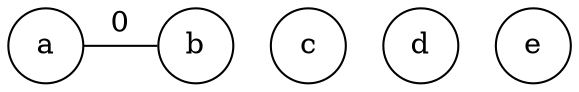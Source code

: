 graph
{
    node[shape=circle];
    a -- b[label="0"];
    c;
    d;
    e;
    {rank=same rankdir=LR a b c d e}
}
